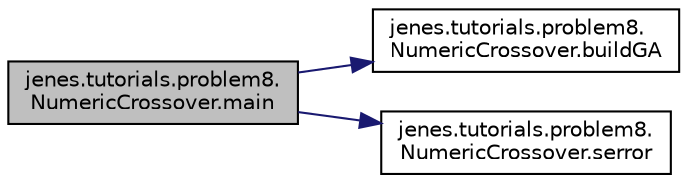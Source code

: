 digraph "jenes.tutorials.problem8.NumericCrossover.main"
{
  edge [fontname="Helvetica",fontsize="10",labelfontname="Helvetica",labelfontsize="10"];
  node [fontname="Helvetica",fontsize="10",shape=record];
  rankdir="LR";
  Node1 [label="jenes.tutorials.problem8.\lNumericCrossover.main",height=0.2,width=0.4,color="black", fillcolor="grey75", style="filled" fontcolor="black"];
  Node1 -> Node2 [color="midnightblue",fontsize="10",style="solid",fontname="Helvetica"];
  Node2 [label="jenes.tutorials.problem8.\lNumericCrossover.buildGA",height=0.2,width=0.4,color="black", fillcolor="white", style="filled",URL="$classjenes_1_1tutorials_1_1problem8_1_1_numeric_crossover.html#a8af3f285354dc96e81647a03d76d93c5"];
  Node1 -> Node3 [color="midnightblue",fontsize="10",style="solid",fontname="Helvetica"];
  Node3 [label="jenes.tutorials.problem8.\lNumericCrossover.serror",height=0.2,width=0.4,color="black", fillcolor="white", style="filled",URL="$classjenes_1_1tutorials_1_1problem8_1_1_numeric_crossover.html#aef1de8d283010a790fb20661fae423f2"];
}
